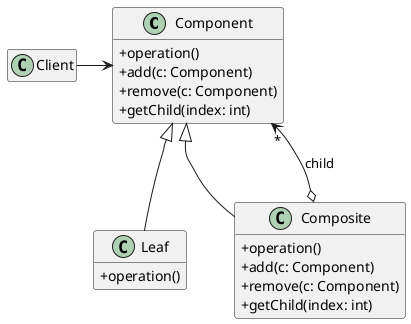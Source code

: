 @startuml
skinparam classAttributeIconSize 0
hide empty members
skinparam shadowing false
' skinparam linetype ortho
' skinparam linetype polyline

class Component {
    +operation()
    +add(c: Component)
    +remove(c: Component)
    +getChild(index: int)
}


class Leaf {
    +operation()
}

Component <|-- Leaf

class Composite {
    +operation()
    +add(c: Component)
    +remove(c: Component)
    +getChild(index: int)
}

Component <|-- Composite : "                            "

Composite  o--> "*" Component : child

Client -> Component 

@enduml